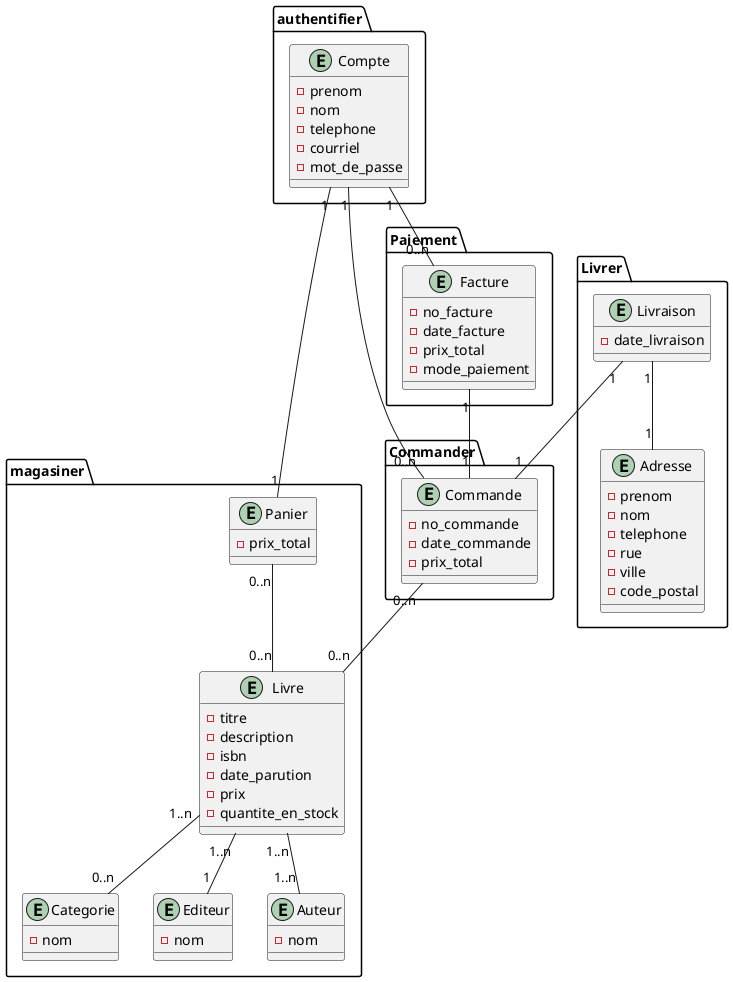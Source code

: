 @startuml
'https://plantuml.com/entity-diagram

package "authentifier" {
    entity Compte {
        - prenom
        - nom
        - telephone
        - courriel
        - mot_de_passe
    }
}

package "magasiner" {
    entity Categorie {
        - nom
    }
    entity Editeur {
        - nom
    }
    entity Livre {
        - titre
        - description
        - isbn
        - date_parution
        - prix
        - quantite_en_stock
    }
    entity Auteur {
        - nom
    }

        entity Panier {
            - prix_total
        }
}

package "Commander" {
    entity Commande {
        - no_commande
        - date_commande
        - prix_total
    }
}

package Livrer {
    entity Adresse {
        - prenom
        - nom
        - telephone
        - rue
        - ville
        - code_postal
    }

    entity Livraison {
        - date_livraison
    }
}

package "Paiement" {
    entity Facture {
        - no_facture
        - date_facture
        - prix_total
        - mode_paiement
    }
}





Livre "1..n" -- "0..n" Categorie
Livre "1..n" -- "1..n" Auteur
Livre "1..n" -- "1" Editeur
Panier "0..n" -- "0..n" Livre
Commande "0..n" -- "0..n" Livre
Facture "1" -- "1" Commande
Livraison "1" -- "1" Commande
Livraison "1" -- "1" Adresse
Compte "1" -- "1" Panier
Compte "1" -- "0..n" Commande
Compte "1" -- "0..n" Facture
@enduml
